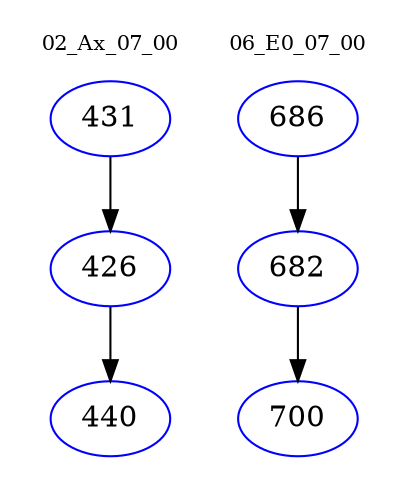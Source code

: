 digraph{
subgraph cluster_0 {
color = white
label = "02_Ax_07_00";
fontsize=10;
T0_431 [label="431", color="blue"]
T0_431 -> T0_426 [color="black"]
T0_426 [label="426", color="blue"]
T0_426 -> T0_440 [color="black"]
T0_440 [label="440", color="blue"]
}
subgraph cluster_1 {
color = white
label = "06_E0_07_00";
fontsize=10;
T1_686 [label="686", color="blue"]
T1_686 -> T1_682 [color="black"]
T1_682 [label="682", color="blue"]
T1_682 -> T1_700 [color="black"]
T1_700 [label="700", color="blue"]
}
}
